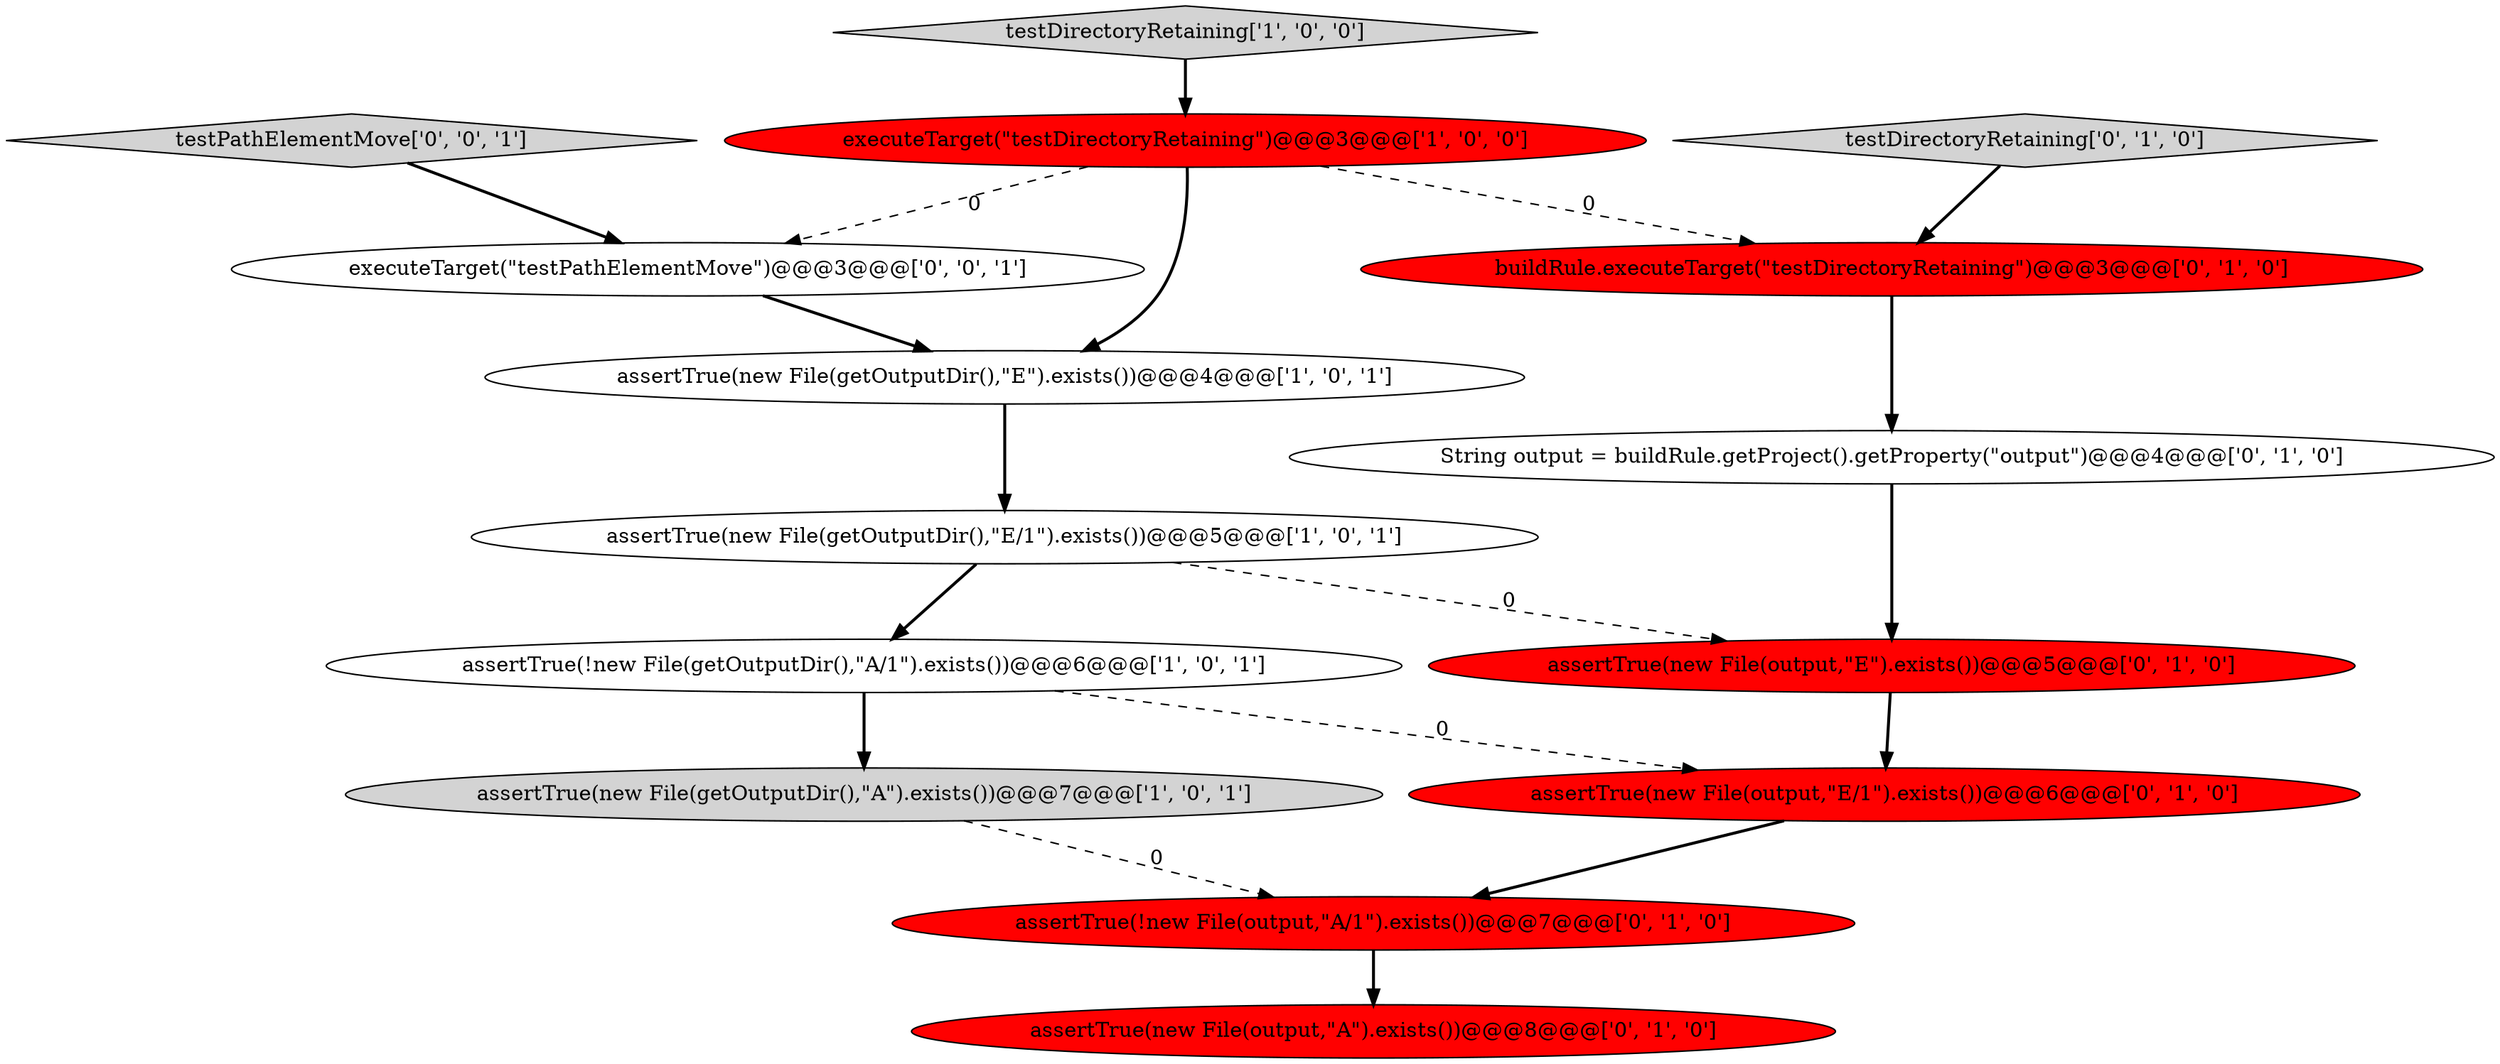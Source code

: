 digraph {
8 [style = filled, label = "buildRule.executeTarget(\"testDirectoryRetaining\")@@@3@@@['0', '1', '0']", fillcolor = red, shape = ellipse image = "AAA1AAABBB2BBB"];
5 [style = filled, label = "assertTrue(new File(getOutputDir(),\"A\").exists())@@@7@@@['1', '0', '1']", fillcolor = lightgray, shape = ellipse image = "AAA0AAABBB1BBB"];
0 [style = filled, label = "assertTrue(new File(getOutputDir(),\"E\").exists())@@@4@@@['1', '0', '1']", fillcolor = white, shape = ellipse image = "AAA0AAABBB1BBB"];
14 [style = filled, label = "executeTarget(\"testPathElementMove\")@@@3@@@['0', '0', '1']", fillcolor = white, shape = ellipse image = "AAA0AAABBB3BBB"];
3 [style = filled, label = "executeTarget(\"testDirectoryRetaining\")@@@3@@@['1', '0', '0']", fillcolor = red, shape = ellipse image = "AAA1AAABBB1BBB"];
10 [style = filled, label = "assertTrue(new File(output,\"E/1\").exists())@@@6@@@['0', '1', '0']", fillcolor = red, shape = ellipse image = "AAA1AAABBB2BBB"];
9 [style = filled, label = "String output = buildRule.getProject().getProperty(\"output\")@@@4@@@['0', '1', '0']", fillcolor = white, shape = ellipse image = "AAA0AAABBB2BBB"];
6 [style = filled, label = "assertTrue(new File(output,\"E\").exists())@@@5@@@['0', '1', '0']", fillcolor = red, shape = ellipse image = "AAA1AAABBB2BBB"];
7 [style = filled, label = "testDirectoryRetaining['0', '1', '0']", fillcolor = lightgray, shape = diamond image = "AAA0AAABBB2BBB"];
2 [style = filled, label = "testDirectoryRetaining['1', '0', '0']", fillcolor = lightgray, shape = diamond image = "AAA0AAABBB1BBB"];
12 [style = filled, label = "assertTrue(!new File(output,\"A/1\").exists())@@@7@@@['0', '1', '0']", fillcolor = red, shape = ellipse image = "AAA1AAABBB2BBB"];
1 [style = filled, label = "assertTrue(new File(getOutputDir(),\"E/1\").exists())@@@5@@@['1', '0', '1']", fillcolor = white, shape = ellipse image = "AAA0AAABBB1BBB"];
4 [style = filled, label = "assertTrue(!new File(getOutputDir(),\"A/1\").exists())@@@6@@@['1', '0', '1']", fillcolor = white, shape = ellipse image = "AAA0AAABBB1BBB"];
13 [style = filled, label = "testPathElementMove['0', '0', '1']", fillcolor = lightgray, shape = diamond image = "AAA0AAABBB3BBB"];
11 [style = filled, label = "assertTrue(new File(output,\"A\").exists())@@@8@@@['0', '1', '0']", fillcolor = red, shape = ellipse image = "AAA1AAABBB2BBB"];
3->8 [style = dashed, label="0"];
1->4 [style = bold, label=""];
5->12 [style = dashed, label="0"];
3->14 [style = dashed, label="0"];
14->0 [style = bold, label=""];
4->10 [style = dashed, label="0"];
7->8 [style = bold, label=""];
10->12 [style = bold, label=""];
4->5 [style = bold, label=""];
0->1 [style = bold, label=""];
13->14 [style = bold, label=""];
6->10 [style = bold, label=""];
1->6 [style = dashed, label="0"];
3->0 [style = bold, label=""];
2->3 [style = bold, label=""];
9->6 [style = bold, label=""];
8->9 [style = bold, label=""];
12->11 [style = bold, label=""];
}
